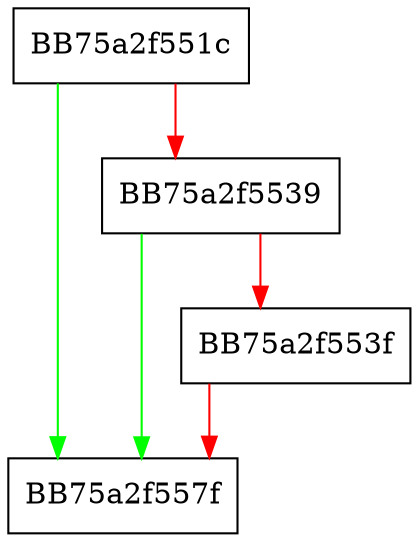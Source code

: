 digraph _Getcat {
  node [shape="box"];
  graph [splines=ortho];
  BB75a2f551c -> BB75a2f557f [color="green"];
  BB75a2f551c -> BB75a2f5539 [color="red"];
  BB75a2f5539 -> BB75a2f557f [color="green"];
  BB75a2f5539 -> BB75a2f553f [color="red"];
  BB75a2f553f -> BB75a2f557f [color="red"];
}